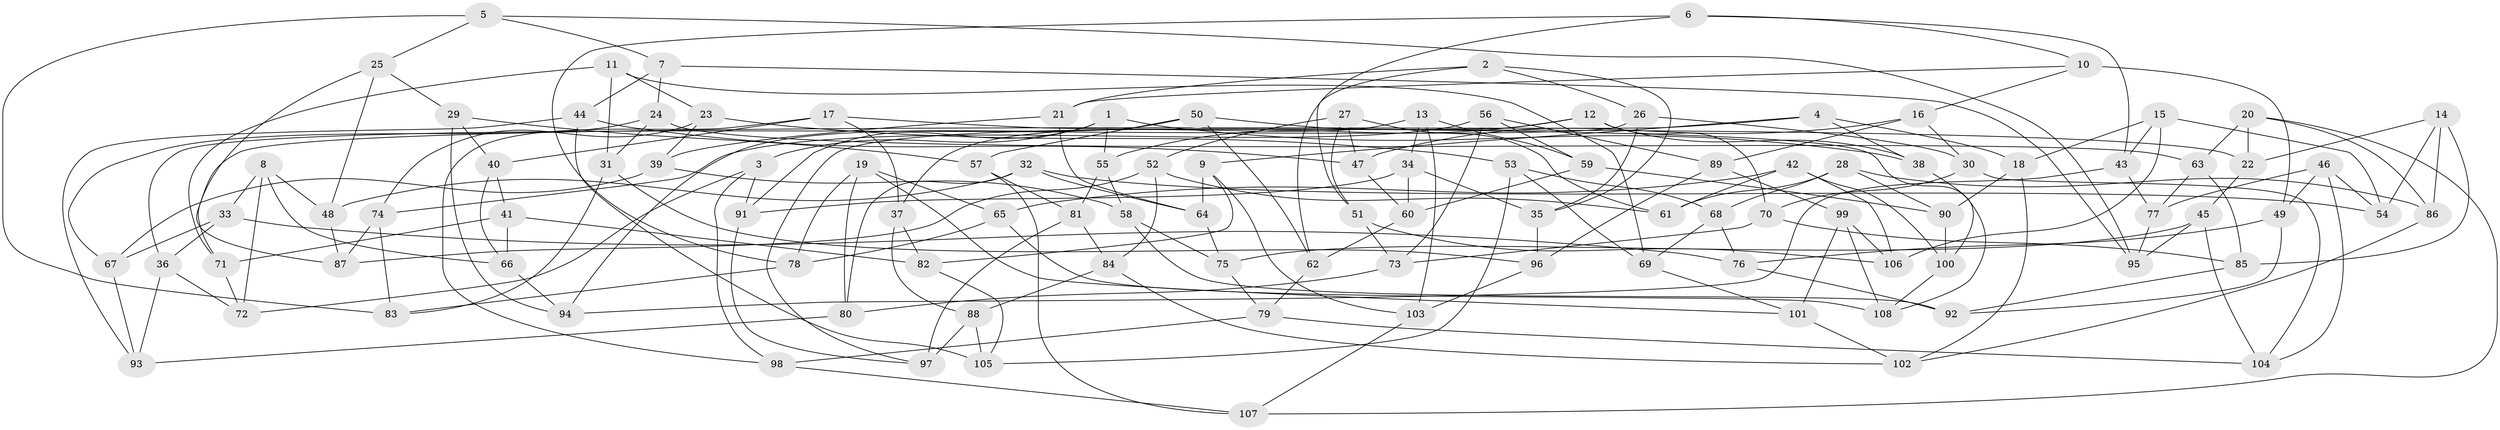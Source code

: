 // coarse degree distribution, {8: 0.13636363636363635, 11: 0.022727272727272728, 5: 0.09090909090909091, 9: 0.09090909090909091, 4: 0.4318181818181818, 10: 0.022727272727272728, 7: 0.06818181818181818, 3: 0.09090909090909091, 6: 0.022727272727272728, 12: 0.022727272727272728}
// Generated by graph-tools (version 1.1) at 2025/53/03/04/25 22:53:59]
// undirected, 108 vertices, 216 edges
graph export_dot {
  node [color=gray90,style=filled];
  1;
  2;
  3;
  4;
  5;
  6;
  7;
  8;
  9;
  10;
  11;
  12;
  13;
  14;
  15;
  16;
  17;
  18;
  19;
  20;
  21;
  22;
  23;
  24;
  25;
  26;
  27;
  28;
  29;
  30;
  31;
  32;
  33;
  34;
  35;
  36;
  37;
  38;
  39;
  40;
  41;
  42;
  43;
  44;
  45;
  46;
  47;
  48;
  49;
  50;
  51;
  52;
  53;
  54;
  55;
  56;
  57;
  58;
  59;
  60;
  61;
  62;
  63;
  64;
  65;
  66;
  67;
  68;
  69;
  70;
  71;
  72;
  73;
  74;
  75;
  76;
  77;
  78;
  79;
  80;
  81;
  82;
  83;
  84;
  85;
  86;
  87;
  88;
  89;
  90;
  91;
  92;
  93;
  94;
  95;
  96;
  97;
  98;
  99;
  100;
  101;
  102;
  103;
  104;
  105;
  106;
  107;
  108;
  1 -- 3;
  1 -- 91;
  1 -- 38;
  1 -- 55;
  2 -- 62;
  2 -- 26;
  2 -- 35;
  2 -- 21;
  3 -- 91;
  3 -- 98;
  3 -- 72;
  4 -- 38;
  4 -- 18;
  4 -- 9;
  4 -- 71;
  5 -- 7;
  5 -- 83;
  5 -- 25;
  5 -- 95;
  6 -- 78;
  6 -- 10;
  6 -- 51;
  6 -- 43;
  7 -- 24;
  7 -- 95;
  7 -- 44;
  8 -- 33;
  8 -- 66;
  8 -- 48;
  8 -- 72;
  9 -- 103;
  9 -- 64;
  9 -- 82;
  10 -- 16;
  10 -- 21;
  10 -- 49;
  11 -- 69;
  11 -- 31;
  11 -- 71;
  11 -- 23;
  12 -- 97;
  12 -- 55;
  12 -- 38;
  12 -- 70;
  13 -- 37;
  13 -- 103;
  13 -- 34;
  13 -- 59;
  14 -- 85;
  14 -- 54;
  14 -- 86;
  14 -- 22;
  15 -- 106;
  15 -- 18;
  15 -- 54;
  15 -- 43;
  16 -- 30;
  16 -- 89;
  16 -- 47;
  17 -- 22;
  17 -- 37;
  17 -- 40;
  17 -- 98;
  18 -- 102;
  18 -- 90;
  19 -- 65;
  19 -- 80;
  19 -- 78;
  19 -- 101;
  20 -- 63;
  20 -- 107;
  20 -- 86;
  20 -- 22;
  21 -- 39;
  21 -- 64;
  22 -- 45;
  23 -- 53;
  23 -- 39;
  23 -- 74;
  24 -- 67;
  24 -- 63;
  24 -- 31;
  25 -- 87;
  25 -- 48;
  25 -- 29;
  26 -- 30;
  26 -- 36;
  26 -- 35;
  27 -- 61;
  27 -- 52;
  27 -- 51;
  27 -- 47;
  28 -- 68;
  28 -- 86;
  28 -- 61;
  28 -- 90;
  29 -- 40;
  29 -- 57;
  29 -- 94;
  30 -- 70;
  30 -- 104;
  31 -- 96;
  31 -- 83;
  32 -- 64;
  32 -- 80;
  32 -- 48;
  32 -- 54;
  33 -- 76;
  33 -- 67;
  33 -- 36;
  34 -- 35;
  34 -- 91;
  34 -- 60;
  35 -- 96;
  36 -- 72;
  36 -- 93;
  37 -- 82;
  37 -- 88;
  38 -- 100;
  39 -- 67;
  39 -- 58;
  40 -- 41;
  40 -- 66;
  41 -- 66;
  41 -- 82;
  41 -- 71;
  42 -- 106;
  42 -- 61;
  42 -- 65;
  42 -- 100;
  43 -- 77;
  43 -- 94;
  44 -- 105;
  44 -- 93;
  44 -- 47;
  45 -- 104;
  45 -- 75;
  45 -- 95;
  46 -- 77;
  46 -- 54;
  46 -- 49;
  46 -- 104;
  47 -- 60;
  48 -- 87;
  49 -- 92;
  49 -- 76;
  50 -- 94;
  50 -- 62;
  50 -- 108;
  50 -- 57;
  51 -- 73;
  51 -- 106;
  52 -- 87;
  52 -- 84;
  52 -- 61;
  53 -- 69;
  53 -- 105;
  53 -- 68;
  55 -- 81;
  55 -- 58;
  56 -- 73;
  56 -- 89;
  56 -- 74;
  56 -- 59;
  57 -- 81;
  57 -- 107;
  58 -- 75;
  58 -- 92;
  59 -- 60;
  59 -- 90;
  60 -- 62;
  62 -- 79;
  63 -- 85;
  63 -- 77;
  64 -- 75;
  65 -- 78;
  65 -- 108;
  66 -- 94;
  67 -- 93;
  68 -- 69;
  68 -- 76;
  69 -- 101;
  70 -- 73;
  70 -- 85;
  71 -- 72;
  73 -- 80;
  74 -- 83;
  74 -- 87;
  75 -- 79;
  76 -- 92;
  77 -- 95;
  78 -- 83;
  79 -- 104;
  79 -- 98;
  80 -- 93;
  81 -- 97;
  81 -- 84;
  82 -- 105;
  84 -- 88;
  84 -- 102;
  85 -- 92;
  86 -- 102;
  88 -- 97;
  88 -- 105;
  89 -- 99;
  89 -- 96;
  90 -- 100;
  91 -- 97;
  96 -- 103;
  98 -- 107;
  99 -- 106;
  99 -- 101;
  99 -- 108;
  100 -- 108;
  101 -- 102;
  103 -- 107;
}
